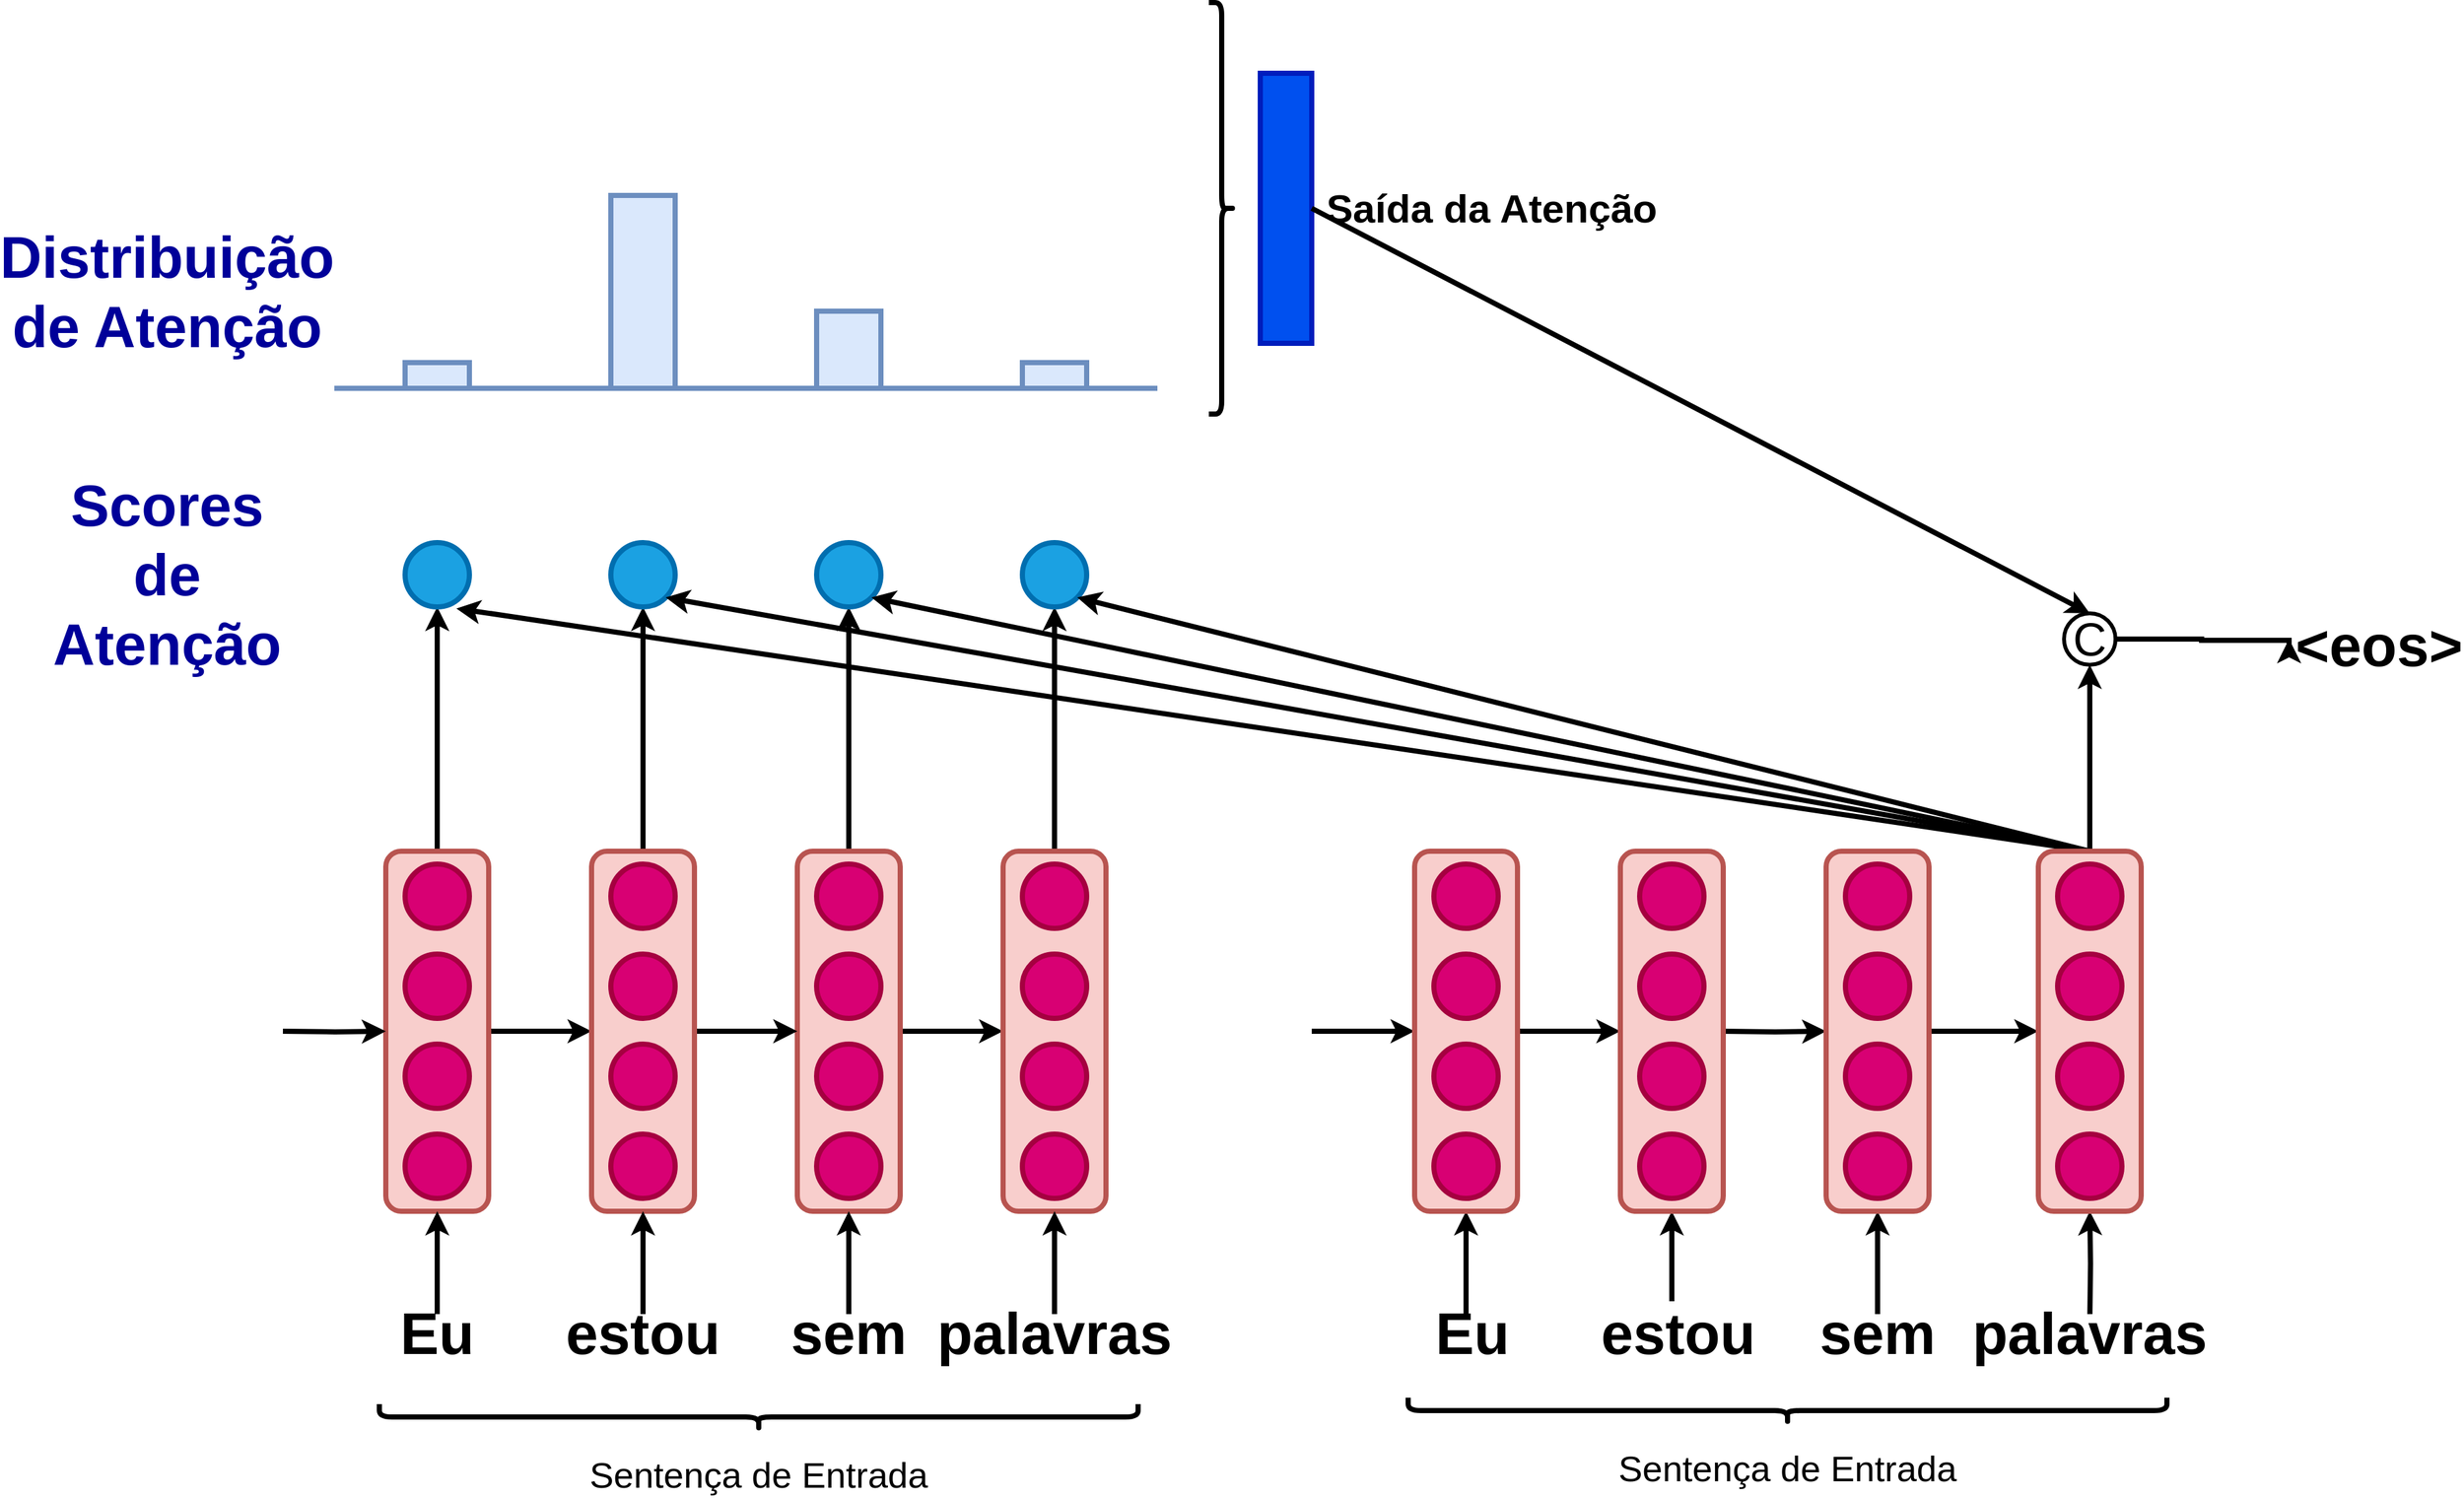 <mxfile version="24.7.16">
  <diagram name="Page-1" id="8au3yjPGq744FUfKGCbA">
    <mxGraphModel dx="2948" dy="2320" grid="1" gridSize="10" guides="1" tooltips="1" connect="1" arrows="1" fold="1" page="1" pageScale="1" pageWidth="850" pageHeight="1100" math="0" shadow="0">
      <root>
        <mxCell id="0" />
        <mxCell id="1" parent="0" />
        <mxCell id="XYr579Nh2tgdhDAdJk-7-1" style="edgeStyle=orthogonalEdgeStyle;rounded=0;orthogonalLoop=1;jettySize=auto;html=1;exitX=1;exitY=0.5;exitDx=0;exitDy=0;entryX=0;entryY=0.5;entryDx=0;entryDy=0;strokeWidth=4;" edge="1" parent="1" source="XYr579Nh2tgdhDAdJk-7-3" target="XYr579Nh2tgdhDAdJk-7-10">
          <mxGeometry relative="1" as="geometry" />
        </mxCell>
        <mxCell id="XYr579Nh2tgdhDAdJk-7-2" style="edgeStyle=orthogonalEdgeStyle;rounded=0;orthogonalLoop=1;jettySize=auto;html=1;exitX=0.5;exitY=0;exitDx=0;exitDy=0;entryX=0.5;entryY=1;entryDx=0;entryDy=0;strokeWidth=4;" edge="1" parent="1" source="XYr579Nh2tgdhDAdJk-7-3" target="XYr579Nh2tgdhDAdJk-7-55">
          <mxGeometry relative="1" as="geometry" />
        </mxCell>
        <mxCell id="XYr579Nh2tgdhDAdJk-7-3" value="" style="rounded=1;whiteSpace=wrap;html=1;fillColor=#f8cecc;strokeColor=#b85450;strokeWidth=4;" vertex="1" parent="1">
          <mxGeometry x="240" y="160" width="80" height="280" as="geometry" />
        </mxCell>
        <mxCell id="XYr579Nh2tgdhDAdJk-7-4" value="" style="ellipse;whiteSpace=wrap;html=1;aspect=fixed;fillColor=#d80073;strokeColor=#A50040;strokeWidth=4;fontColor=#ffffff;" vertex="1" parent="1">
          <mxGeometry x="255" y="170" width="50" height="50" as="geometry" />
        </mxCell>
        <mxCell id="XYr579Nh2tgdhDAdJk-7-5" value="" style="ellipse;whiteSpace=wrap;html=1;aspect=fixed;fillColor=#d80073;strokeColor=#A50040;strokeWidth=4;fontColor=#ffffff;" vertex="1" parent="1">
          <mxGeometry x="255" y="240" width="50" height="50" as="geometry" />
        </mxCell>
        <mxCell id="XYr579Nh2tgdhDAdJk-7-6" value="" style="ellipse;whiteSpace=wrap;html=1;aspect=fixed;fillColor=#d80073;strokeColor=#A50040;strokeWidth=4;fontColor=#ffffff;" vertex="1" parent="1">
          <mxGeometry x="255" y="310" width="50" height="50" as="geometry" />
        </mxCell>
        <mxCell id="XYr579Nh2tgdhDAdJk-7-7" value="" style="ellipse;whiteSpace=wrap;html=1;aspect=fixed;fillColor=#d80073;strokeColor=#A50040;strokeWidth=4;fontColor=#ffffff;" vertex="1" parent="1">
          <mxGeometry x="255" y="380" width="50" height="50" as="geometry" />
        </mxCell>
        <mxCell id="XYr579Nh2tgdhDAdJk-7-9" style="edgeStyle=orthogonalEdgeStyle;rounded=0;orthogonalLoop=1;jettySize=auto;html=1;exitX=0.5;exitY=0;exitDx=0;exitDy=0;strokeWidth=4;" edge="1" parent="1" source="XYr579Nh2tgdhDAdJk-7-10" target="XYr579Nh2tgdhDAdJk-7-56">
          <mxGeometry relative="1" as="geometry" />
        </mxCell>
        <mxCell id="XYr579Nh2tgdhDAdJk-7-10" value="" style="rounded=1;whiteSpace=wrap;html=1;fillColor=#f8cecc;strokeColor=#b85450;strokeWidth=4;" vertex="1" parent="1">
          <mxGeometry x="400" y="160" width="80" height="280" as="geometry" />
        </mxCell>
        <mxCell id="XYr579Nh2tgdhDAdJk-7-11" value="" style="ellipse;whiteSpace=wrap;html=1;aspect=fixed;fillColor=#d80073;strokeColor=#A50040;strokeWidth=4;fontColor=#ffffff;" vertex="1" parent="1">
          <mxGeometry x="415" y="170" width="50" height="50" as="geometry" />
        </mxCell>
        <mxCell id="XYr579Nh2tgdhDAdJk-7-12" value="" style="ellipse;whiteSpace=wrap;html=1;aspect=fixed;fillColor=#d80073;strokeColor=#A50040;strokeWidth=4;fontColor=#ffffff;" vertex="1" parent="1">
          <mxGeometry x="415" y="240" width="50" height="50" as="geometry" />
        </mxCell>
        <mxCell id="XYr579Nh2tgdhDAdJk-7-13" value="" style="ellipse;whiteSpace=wrap;html=1;aspect=fixed;fillColor=#d80073;strokeColor=#A50040;strokeWidth=4;fontColor=#ffffff;" vertex="1" parent="1">
          <mxGeometry x="415" y="310" width="50" height="50" as="geometry" />
        </mxCell>
        <mxCell id="XYr579Nh2tgdhDAdJk-7-14" value="" style="ellipse;whiteSpace=wrap;html=1;aspect=fixed;fillColor=#d80073;strokeColor=#A50040;strokeWidth=4;fontColor=#ffffff;" vertex="1" parent="1">
          <mxGeometry x="415" y="380" width="50" height="50" as="geometry" />
        </mxCell>
        <mxCell id="XYr579Nh2tgdhDAdJk-7-15" style="edgeStyle=orthogonalEdgeStyle;rounded=0;orthogonalLoop=1;jettySize=auto;html=1;entryX=0.5;entryY=1;entryDx=0;entryDy=0;strokeWidth=4;" edge="1" parent="1" source="XYr579Nh2tgdhDAdJk-7-16" target="XYr579Nh2tgdhDAdJk-7-3">
          <mxGeometry relative="1" as="geometry" />
        </mxCell>
        <mxCell id="XYr579Nh2tgdhDAdJk-7-16" value="sem" style="text;html=1;align=center;verticalAlign=middle;whiteSpace=wrap;rounded=0;fontStyle=1;fontSize=45;" vertex="1" parent="1">
          <mxGeometry x="250" y="520" width="60" height="30" as="geometry" />
        </mxCell>
        <mxCell id="XYr579Nh2tgdhDAdJk-7-17" style="edgeStyle=orthogonalEdgeStyle;rounded=0;orthogonalLoop=1;jettySize=auto;html=1;entryX=0.5;entryY=1;entryDx=0;entryDy=0;strokeWidth=4;" edge="1" parent="1" source="XYr579Nh2tgdhDAdJk-7-18" target="XYr579Nh2tgdhDAdJk-7-10">
          <mxGeometry relative="1" as="geometry" />
        </mxCell>
        <mxCell id="XYr579Nh2tgdhDAdJk-7-18" value="palavras" style="text;html=1;align=center;verticalAlign=middle;whiteSpace=wrap;rounded=0;fontStyle=1;fontSize=45;" vertex="1" parent="1">
          <mxGeometry x="410" y="520" width="60" height="30" as="geometry" />
        </mxCell>
        <mxCell id="XYr579Nh2tgdhDAdJk-7-20" style="edgeStyle=orthogonalEdgeStyle;rounded=0;orthogonalLoop=1;jettySize=auto;html=1;exitX=1;exitY=0.5;exitDx=0;exitDy=0;entryX=0;entryY=0.5;entryDx=0;entryDy=0;strokeWidth=4;" edge="1" parent="1">
          <mxGeometry relative="1" as="geometry">
            <mxPoint x="880" y="300" as="targetPoint" />
            <mxPoint x="800" y="300" as="sourcePoint" />
          </mxGeometry>
        </mxCell>
        <mxCell id="XYr579Nh2tgdhDAdJk-7-26" style="edgeStyle=orthogonalEdgeStyle;rounded=0;orthogonalLoop=1;jettySize=auto;html=1;entryX=0.5;entryY=1;entryDx=0;entryDy=0;strokeWidth=4;" edge="1" parent="1">
          <mxGeometry relative="1" as="geometry">
            <mxPoint x="760.0" y="520" as="sourcePoint" />
            <mxPoint x="760.0" y="440" as="targetPoint" />
          </mxGeometry>
        </mxCell>
        <mxCell id="XYr579Nh2tgdhDAdJk-7-28" style="edgeStyle=orthogonalEdgeStyle;rounded=0;orthogonalLoop=1;jettySize=auto;html=1;exitX=1;exitY=0.5;exitDx=0;exitDy=0;entryX=0;entryY=0.5;entryDx=0;entryDy=0;strokeWidth=4;" edge="1" parent="1">
          <mxGeometry relative="1" as="geometry">
            <mxPoint x="640.0" y="300" as="sourcePoint" />
            <mxPoint x="720.0" y="300" as="targetPoint" />
          </mxGeometry>
        </mxCell>
        <mxCell id="XYr579Nh2tgdhDAdJk-7-30" style="edgeStyle=orthogonalEdgeStyle;rounded=0;orthogonalLoop=1;jettySize=auto;html=1;exitX=1;exitY=0.5;exitDx=0;exitDy=0;entryX=0;entryY=0.5;entryDx=0;entryDy=0;strokeWidth=4;" edge="1" parent="1" source="XYr579Nh2tgdhDAdJk-7-32" target="XYr579Nh2tgdhDAdJk-7-39">
          <mxGeometry relative="1" as="geometry" />
        </mxCell>
        <mxCell id="XYr579Nh2tgdhDAdJk-7-31" style="edgeStyle=orthogonalEdgeStyle;rounded=0;orthogonalLoop=1;jettySize=auto;html=1;entryX=0.5;entryY=1;entryDx=0;entryDy=0;strokeWidth=4;" edge="1" parent="1" source="XYr579Nh2tgdhDAdJk-7-32" target="XYr579Nh2tgdhDAdJk-7-52">
          <mxGeometry relative="1" as="geometry" />
        </mxCell>
        <mxCell id="XYr579Nh2tgdhDAdJk-7-32" value="" style="rounded=1;whiteSpace=wrap;html=1;fillColor=#f8cecc;strokeColor=#b85450;strokeWidth=4;" vertex="1" parent="1">
          <mxGeometry x="-80" y="160" width="80" height="280" as="geometry" />
        </mxCell>
        <mxCell id="XYr579Nh2tgdhDAdJk-7-33" value="" style="ellipse;whiteSpace=wrap;html=1;aspect=fixed;fillColor=#d80073;strokeColor=#A50040;strokeWidth=4;fontColor=#ffffff;" vertex="1" parent="1">
          <mxGeometry x="-65" y="170" width="50" height="50" as="geometry" />
        </mxCell>
        <mxCell id="XYr579Nh2tgdhDAdJk-7-34" value="" style="ellipse;whiteSpace=wrap;html=1;aspect=fixed;fillColor=#d80073;strokeColor=#A50040;strokeWidth=4;fontColor=#ffffff;" vertex="1" parent="1">
          <mxGeometry x="-65" y="240" width="50" height="50" as="geometry" />
        </mxCell>
        <mxCell id="XYr579Nh2tgdhDAdJk-7-35" value="" style="ellipse;whiteSpace=wrap;html=1;aspect=fixed;fillColor=#d80073;strokeColor=#A50040;strokeWidth=4;fontColor=#ffffff;" vertex="1" parent="1">
          <mxGeometry x="-65" y="310" width="50" height="50" as="geometry" />
        </mxCell>
        <mxCell id="XYr579Nh2tgdhDAdJk-7-36" value="" style="ellipse;whiteSpace=wrap;html=1;aspect=fixed;fillColor=#d80073;strokeColor=#A50040;strokeWidth=4;fontColor=#ffffff;" vertex="1" parent="1">
          <mxGeometry x="-65" y="380" width="50" height="50" as="geometry" />
        </mxCell>
        <mxCell id="XYr579Nh2tgdhDAdJk-7-37" style="edgeStyle=orthogonalEdgeStyle;rounded=0;orthogonalLoop=1;jettySize=auto;html=1;exitX=1;exitY=0.5;exitDx=0;exitDy=0;entryX=0;entryY=0.5;entryDx=0;entryDy=0;strokeWidth=4;" edge="1" parent="1" source="XYr579Nh2tgdhDAdJk-7-39" target="XYr579Nh2tgdhDAdJk-7-3">
          <mxGeometry relative="1" as="geometry" />
        </mxCell>
        <mxCell id="XYr579Nh2tgdhDAdJk-7-38" style="edgeStyle=orthogonalEdgeStyle;rounded=0;orthogonalLoop=1;jettySize=auto;html=1;exitX=0.5;exitY=0;exitDx=0;exitDy=0;entryX=0.5;entryY=1;entryDx=0;entryDy=0;strokeWidth=4;" edge="1" parent="1" source="XYr579Nh2tgdhDAdJk-7-39" target="XYr579Nh2tgdhDAdJk-7-54">
          <mxGeometry relative="1" as="geometry" />
        </mxCell>
        <mxCell id="XYr579Nh2tgdhDAdJk-7-39" value="" style="rounded=1;whiteSpace=wrap;html=1;fillColor=#f8cecc;strokeColor=#b85450;strokeWidth=4;" vertex="1" parent="1">
          <mxGeometry x="80" y="160" width="80" height="280" as="geometry" />
        </mxCell>
        <mxCell id="XYr579Nh2tgdhDAdJk-7-40" value="" style="ellipse;whiteSpace=wrap;html=1;aspect=fixed;fillColor=#d80073;strokeColor=#A50040;strokeWidth=4;fontColor=#ffffff;" vertex="1" parent="1">
          <mxGeometry x="95" y="170" width="50" height="50" as="geometry" />
        </mxCell>
        <mxCell id="XYr579Nh2tgdhDAdJk-7-41" value="" style="ellipse;whiteSpace=wrap;html=1;aspect=fixed;fillColor=#d80073;strokeColor=#A50040;strokeWidth=4;fontColor=#ffffff;" vertex="1" parent="1">
          <mxGeometry x="95" y="240" width="50" height="50" as="geometry" />
        </mxCell>
        <mxCell id="XYr579Nh2tgdhDAdJk-7-42" value="" style="ellipse;whiteSpace=wrap;html=1;aspect=fixed;fillColor=#d80073;strokeColor=#A50040;strokeWidth=4;fontColor=#ffffff;" vertex="1" parent="1">
          <mxGeometry x="95" y="310" width="50" height="50" as="geometry" />
        </mxCell>
        <mxCell id="XYr579Nh2tgdhDAdJk-7-43" value="" style="ellipse;whiteSpace=wrap;html=1;aspect=fixed;fillColor=#d80073;strokeColor=#A50040;strokeWidth=4;fontColor=#ffffff;" vertex="1" parent="1">
          <mxGeometry x="95" y="380" width="50" height="50" as="geometry" />
        </mxCell>
        <mxCell id="XYr579Nh2tgdhDAdJk-7-44" style="edgeStyle=orthogonalEdgeStyle;rounded=0;orthogonalLoop=1;jettySize=auto;html=1;entryX=0.5;entryY=1;entryDx=0;entryDy=0;strokeWidth=4;" edge="1" parent="1" source="XYr579Nh2tgdhDAdJk-7-45" target="XYr579Nh2tgdhDAdJk-7-32">
          <mxGeometry relative="1" as="geometry" />
        </mxCell>
        <mxCell id="XYr579Nh2tgdhDAdJk-7-45" value="Eu" style="text;html=1;align=center;verticalAlign=middle;whiteSpace=wrap;rounded=0;fontStyle=1;fontSize=45;" vertex="1" parent="1">
          <mxGeometry x="-70" y="520" width="60" height="30" as="geometry" />
        </mxCell>
        <mxCell id="XYr579Nh2tgdhDAdJk-7-46" style="edgeStyle=orthogonalEdgeStyle;rounded=0;orthogonalLoop=1;jettySize=auto;html=1;entryX=0.5;entryY=1;entryDx=0;entryDy=0;strokeWidth=4;" edge="1" parent="1" source="XYr579Nh2tgdhDAdJk-7-47" target="XYr579Nh2tgdhDAdJk-7-39">
          <mxGeometry relative="1" as="geometry" />
        </mxCell>
        <mxCell id="XYr579Nh2tgdhDAdJk-7-47" value="estou" style="text;html=1;align=center;verticalAlign=middle;whiteSpace=wrap;rounded=0;fontStyle=1;fontSize=45;" vertex="1" parent="1">
          <mxGeometry x="90" y="520" width="60" height="30" as="geometry" />
        </mxCell>
        <mxCell id="XYr579Nh2tgdhDAdJk-7-48" value="" style="shape=curlyBracket;whiteSpace=wrap;html=1;rounded=1;labelPosition=left;verticalLabelPosition=middle;align=right;verticalAlign=middle;rotation=-90;strokeWidth=4;" vertex="1" parent="1">
          <mxGeometry x="200" y="305" width="20" height="590" as="geometry" />
        </mxCell>
        <mxCell id="XYr579Nh2tgdhDAdJk-7-49" value="Sentença de Entrada" style="text;html=1;align=center;verticalAlign=middle;whiteSpace=wrap;rounded=0;fontSize=28;" vertex="1" parent="1">
          <mxGeometry x="50" y="630" width="320" height="30" as="geometry" />
        </mxCell>
        <mxCell id="XYr579Nh2tgdhDAdJk-7-52" value="" style="ellipse;whiteSpace=wrap;html=1;aspect=fixed;fillColor=#1ba1e2;strokeColor=#006EAF;strokeWidth=4;fontColor=#ffffff;" vertex="1" parent="1">
          <mxGeometry x="-65" y="-80" width="50" height="50" as="geometry" />
        </mxCell>
        <mxCell id="XYr579Nh2tgdhDAdJk-7-53" value="" style="endArrow=classic;html=1;rounded=0;entryX=0.798;entryY=1.024;entryDx=0;entryDy=0;entryPerimeter=0;strokeWidth=4;exitX=0.5;exitY=0;exitDx=0;exitDy=0;" edge="1" parent="1" source="XYr579Nh2tgdhDAdJk-7-121" target="XYr579Nh2tgdhDAdJk-7-52">
          <mxGeometry width="50" height="50" relative="1" as="geometry">
            <mxPoint x="710" y="100" as="sourcePoint" />
            <mxPoint x="330" y="180" as="targetPoint" />
          </mxGeometry>
        </mxCell>
        <mxCell id="XYr579Nh2tgdhDAdJk-7-54" value="" style="ellipse;whiteSpace=wrap;html=1;aspect=fixed;fillColor=#1ba1e2;strokeColor=#006EAF;strokeWidth=4;fontColor=#ffffff;" vertex="1" parent="1">
          <mxGeometry x="95" y="-80" width="50" height="50" as="geometry" />
        </mxCell>
        <mxCell id="XYr579Nh2tgdhDAdJk-7-55" value="" style="ellipse;whiteSpace=wrap;html=1;aspect=fixed;fillColor=#1ba1e2;strokeColor=#006EAF;strokeWidth=4;fontColor=#ffffff;" vertex="1" parent="1">
          <mxGeometry x="255" y="-80" width="50" height="50" as="geometry" />
        </mxCell>
        <mxCell id="XYr579Nh2tgdhDAdJk-7-56" value="" style="ellipse;whiteSpace=wrap;html=1;aspect=fixed;fillColor=#1ba1e2;strokeColor=#006EAF;strokeWidth=4;fontColor=#ffffff;" vertex="1" parent="1">
          <mxGeometry x="415" y="-80" width="50" height="50" as="geometry" />
        </mxCell>
        <mxCell id="XYr579Nh2tgdhDAdJk-7-57" value="" style="endArrow=classic;html=1;rounded=0;entryX=1;entryY=1;entryDx=0;entryDy=0;strokeWidth=4;exitX=0.5;exitY=0;exitDx=0;exitDy=0;" edge="1" parent="1" source="XYr579Nh2tgdhDAdJk-7-121" target="XYr579Nh2tgdhDAdJk-7-54">
          <mxGeometry width="50" height="50" relative="1" as="geometry">
            <mxPoint x="710" y="80" as="sourcePoint" />
            <mxPoint x="-15" y="-19" as="targetPoint" />
          </mxGeometry>
        </mxCell>
        <mxCell id="XYr579Nh2tgdhDAdJk-7-58" value="" style="endArrow=classic;html=1;rounded=0;entryX=1;entryY=1;entryDx=0;entryDy=0;strokeWidth=4;exitX=0.5;exitY=0;exitDx=0;exitDy=0;" edge="1" parent="1" source="XYr579Nh2tgdhDAdJk-7-121" target="XYr579Nh2tgdhDAdJk-7-55">
          <mxGeometry width="50" height="50" relative="1" as="geometry">
            <mxPoint x="740" y="70" as="sourcePoint" />
            <mxPoint x="-5" y="-9" as="targetPoint" />
          </mxGeometry>
        </mxCell>
        <mxCell id="XYr579Nh2tgdhDAdJk-7-59" value="" style="endArrow=classic;html=1;rounded=0;entryX=1;entryY=1;entryDx=0;entryDy=0;strokeWidth=4;exitX=0.5;exitY=0;exitDx=0;exitDy=0;" edge="1" parent="1" source="XYr579Nh2tgdhDAdJk-7-121" target="XYr579Nh2tgdhDAdJk-7-56">
          <mxGeometry width="50" height="50" relative="1" as="geometry">
            <mxPoint x="960" y="10" as="sourcePoint" />
            <mxPoint x="470" y="-30" as="targetPoint" />
            <Array as="points" />
          </mxGeometry>
        </mxCell>
        <mxCell id="XYr579Nh2tgdhDAdJk-7-60" value="Scores&lt;div&gt;de Atenção&lt;/div&gt;" style="text;html=1;align=center;verticalAlign=middle;whiteSpace=wrap;rounded=0;fontColor=#000099;fontStyle=1;fontSize=45;" vertex="1" parent="1">
          <mxGeometry x="-290" y="-70" width="80" height="30" as="geometry" />
        </mxCell>
        <mxCell id="XYr579Nh2tgdhDAdJk-7-61" value="" style="endArrow=none;html=1;rounded=0;fillColor=#dae8fc;strokeColor=#6c8ebf;strokeWidth=4;" edge="1" parent="1">
          <mxGeometry width="50" height="50" relative="1" as="geometry">
            <mxPoint x="-120" y="-200" as="sourcePoint" />
            <mxPoint x="520" y="-200" as="targetPoint" />
          </mxGeometry>
        </mxCell>
        <mxCell id="XYr579Nh2tgdhDAdJk-7-62" value="" style="rounded=0;whiteSpace=wrap;html=1;fillColor=#dae8fc;strokeColor=#6c8ebf;strokeWidth=4;" vertex="1" parent="1">
          <mxGeometry x="-65" y="-220" width="50" height="20" as="geometry" />
        </mxCell>
        <mxCell id="XYr579Nh2tgdhDAdJk-7-63" value="" style="rounded=0;whiteSpace=wrap;html=1;fillColor=#dae8fc;strokeColor=#6c8ebf;strokeWidth=4;" vertex="1" parent="1">
          <mxGeometry x="95" y="-350" width="50" height="150" as="geometry" />
        </mxCell>
        <mxCell id="XYr579Nh2tgdhDAdJk-7-64" value="" style="rounded=0;whiteSpace=wrap;html=1;fillColor=#dae8fc;strokeColor=#6c8ebf;strokeWidth=4;" vertex="1" parent="1">
          <mxGeometry x="255" y="-260" width="50" height="60" as="geometry" />
        </mxCell>
        <mxCell id="XYr579Nh2tgdhDAdJk-7-65" value="" style="rounded=0;whiteSpace=wrap;html=1;fillColor=#dae8fc;strokeColor=#6c8ebf;strokeWidth=4;" vertex="1" parent="1">
          <mxGeometry x="415" y="-220" width="50" height="20" as="geometry" />
        </mxCell>
        <mxCell id="XYr579Nh2tgdhDAdJk-7-66" value="&lt;div&gt;Distribuição&lt;/div&gt;&lt;div&gt;de Atenção&lt;/div&gt;" style="text;html=1;align=center;verticalAlign=middle;whiteSpace=wrap;rounded=0;fontColor=#000099;fontStyle=1;fontSize=45;" vertex="1" parent="1">
          <mxGeometry x="-290" y="-290" width="80" height="30" as="geometry" />
        </mxCell>
        <mxCell id="XYr579Nh2tgdhDAdJk-7-67" value="Saída da Atenção" style="text;html=1;align=center;verticalAlign=middle;whiteSpace=wrap;rounded=0;fontSize=31;fontStyle=1" vertex="1" parent="1">
          <mxGeometry x="580" y="-355" width="400" height="30" as="geometry" />
        </mxCell>
        <mxCell id="XYr579Nh2tgdhDAdJk-7-68" value="" style="rounded=0;whiteSpace=wrap;html=1;fillColor=#0050ef;fontColor=#ffffff;strokeColor=#001DBC;strokeWidth=4;" vertex="1" parent="1">
          <mxGeometry x="600" y="-445" width="40" height="210" as="geometry" />
        </mxCell>
        <mxCell id="XYr579Nh2tgdhDAdJk-7-69" value="" style="shape=curlyBracket;whiteSpace=wrap;html=1;rounded=1;labelPosition=left;verticalLabelPosition=middle;align=right;verticalAlign=middle;rotation=-180;strokeWidth=4;" vertex="1" parent="1">
          <mxGeometry x="560" y="-500" width="20" height="320" as="geometry" />
        </mxCell>
        <mxCell id="XYr579Nh2tgdhDAdJk-7-70" value="" style="endArrow=classic;html=1;rounded=0;exitX=1;exitY=0.5;exitDx=0;exitDy=0;entryX=0.5;entryY=0;entryDx=0;entryDy=0;strokeWidth=4;" edge="1" parent="1" source="XYr579Nh2tgdhDAdJk-7-68" target="XYr579Nh2tgdhDAdJk-7-72">
          <mxGeometry width="50" height="50" relative="1" as="geometry">
            <mxPoint x="600" y="-140" as="sourcePoint" />
            <mxPoint x="760" y="-220" as="targetPoint" />
          </mxGeometry>
        </mxCell>
        <mxCell id="XYr579Nh2tgdhDAdJk-7-71" style="edgeStyle=orthogonalEdgeStyle;rounded=0;orthogonalLoop=1;jettySize=auto;html=1;exitX=1;exitY=0.5;exitDx=0;exitDy=0;strokeWidth=4;" edge="1" parent="1" source="XYr579Nh2tgdhDAdJk-7-72">
          <mxGeometry relative="1" as="geometry">
            <mxPoint x="1400" y="-5" as="targetPoint" />
            <Array as="points">
              <mxPoint x="1332" y="-5" />
              <mxPoint x="1400" y="-4" />
            </Array>
          </mxGeometry>
        </mxCell>
        <mxCell id="XYr579Nh2tgdhDAdJk-7-72" value="C" style="ellipse;whiteSpace=wrap;html=1;aspect=fixed;fontSize=36;strokeWidth=3;" vertex="1" parent="1">
          <mxGeometry x="1225" y="-25" width="40" height="40" as="geometry" />
        </mxCell>
        <mxCell id="XYr579Nh2tgdhDAdJk-7-75" style="edgeStyle=orthogonalEdgeStyle;rounded=0;orthogonalLoop=1;jettySize=auto;html=1;entryX=0;entryY=0.5;entryDx=0;entryDy=0;strokeWidth=4;" edge="1" parent="1" target="XYr579Nh2tgdhDAdJk-7-116">
          <mxGeometry relative="1" as="geometry">
            <mxPoint x="960" y="300.0" as="sourcePoint" />
            <mxPoint x="1080" y="300" as="targetPoint" />
          </mxGeometry>
        </mxCell>
        <mxCell id="XYr579Nh2tgdhDAdJk-7-82" style="edgeStyle=orthogonalEdgeStyle;rounded=0;orthogonalLoop=1;jettySize=auto;html=1;strokeWidth=4;" edge="1" parent="1">
          <mxGeometry relative="1" as="geometry">
            <mxPoint x="920" y="510" as="sourcePoint" />
            <mxPoint x="920" y="440" as="targetPoint" />
          </mxGeometry>
        </mxCell>
        <mxCell id="XYr579Nh2tgdhDAdJk-7-86" style="edgeStyle=orthogonalEdgeStyle;rounded=0;orthogonalLoop=1;jettySize=auto;html=1;exitX=1;exitY=0.5;exitDx=0;exitDy=0;entryX=0;entryY=0.5;entryDx=0;entryDy=0;strokeWidth=4;" edge="1" parent="1">
          <mxGeometry relative="1" as="geometry">
            <mxPoint x="1205" y="300" as="targetPoint" />
            <mxPoint x="1120" y="300" as="sourcePoint" />
          </mxGeometry>
        </mxCell>
        <mxCell id="XYr579Nh2tgdhDAdJk-7-99" style="edgeStyle=orthogonalEdgeStyle;rounded=0;orthogonalLoop=1;jettySize=auto;html=1;strokeWidth=4;" edge="1" parent="1">
          <mxGeometry relative="1" as="geometry">
            <mxPoint x="1080" y="520" as="sourcePoint" />
            <mxPoint x="1080" y="440" as="targetPoint" />
          </mxGeometry>
        </mxCell>
        <mxCell id="XYr579Nh2tgdhDAdJk-7-101" style="edgeStyle=orthogonalEdgeStyle;rounded=0;orthogonalLoop=1;jettySize=auto;html=1;strokeWidth=4;" edge="1" parent="1">
          <mxGeometry relative="1" as="geometry">
            <mxPoint x="1245.091" y="520" as="sourcePoint" />
            <mxPoint x="1245" y="440" as="targetPoint" />
          </mxGeometry>
        </mxCell>
        <mxCell id="XYr579Nh2tgdhDAdJk-7-105" value="&amp;lt;eos&amp;gt;" style="text;html=1;align=center;verticalAlign=middle;whiteSpace=wrap;rounded=0;fontStyle=1;fontSize=45;" vertex="1" parent="1">
          <mxGeometry x="1440" y="-15" width="60" height="30" as="geometry" />
        </mxCell>
        <mxCell id="XYr579Nh2tgdhDAdJk-7-106" value="" style="rounded=1;whiteSpace=wrap;html=1;fillColor=#f8cecc;strokeColor=#b85450;strokeWidth=4;" vertex="1" parent="1">
          <mxGeometry x="720" y="160" width="80" height="280" as="geometry" />
        </mxCell>
        <mxCell id="XYr579Nh2tgdhDAdJk-7-107" value="" style="ellipse;whiteSpace=wrap;html=1;aspect=fixed;fillColor=#d80073;strokeColor=#A50040;strokeWidth=4;fontColor=#ffffff;" vertex="1" parent="1">
          <mxGeometry x="735" y="170" width="50" height="50" as="geometry" />
        </mxCell>
        <mxCell id="XYr579Nh2tgdhDAdJk-7-108" value="" style="ellipse;whiteSpace=wrap;html=1;aspect=fixed;fillColor=#d80073;strokeColor=#A50040;strokeWidth=4;fontColor=#ffffff;" vertex="1" parent="1">
          <mxGeometry x="735" y="240" width="50" height="50" as="geometry" />
        </mxCell>
        <mxCell id="XYr579Nh2tgdhDAdJk-7-109" value="" style="ellipse;whiteSpace=wrap;html=1;aspect=fixed;fillColor=#d80073;strokeColor=#A50040;strokeWidth=4;fontColor=#ffffff;" vertex="1" parent="1">
          <mxGeometry x="735" y="310" width="50" height="50" as="geometry" />
        </mxCell>
        <mxCell id="XYr579Nh2tgdhDAdJk-7-110" value="" style="ellipse;whiteSpace=wrap;html=1;aspect=fixed;fillColor=#d80073;strokeColor=#A50040;strokeWidth=4;fontColor=#ffffff;" vertex="1" parent="1">
          <mxGeometry x="735" y="380" width="50" height="50" as="geometry" />
        </mxCell>
        <mxCell id="XYr579Nh2tgdhDAdJk-7-111" value="" style="rounded=1;whiteSpace=wrap;html=1;fillColor=#f8cecc;strokeColor=#b85450;strokeWidth=4;" vertex="1" parent="1">
          <mxGeometry x="880" y="160" width="80" height="280" as="geometry" />
        </mxCell>
        <mxCell id="XYr579Nh2tgdhDAdJk-7-112" value="" style="ellipse;whiteSpace=wrap;html=1;aspect=fixed;fillColor=#d80073;strokeColor=#A50040;strokeWidth=4;fontColor=#ffffff;" vertex="1" parent="1">
          <mxGeometry x="895" y="170" width="50" height="50" as="geometry" />
        </mxCell>
        <mxCell id="XYr579Nh2tgdhDAdJk-7-113" value="" style="ellipse;whiteSpace=wrap;html=1;aspect=fixed;fillColor=#d80073;strokeColor=#A50040;strokeWidth=4;fontColor=#ffffff;" vertex="1" parent="1">
          <mxGeometry x="895" y="240" width="50" height="50" as="geometry" />
        </mxCell>
        <mxCell id="XYr579Nh2tgdhDAdJk-7-114" value="" style="ellipse;whiteSpace=wrap;html=1;aspect=fixed;fillColor=#d80073;strokeColor=#A50040;strokeWidth=4;fontColor=#ffffff;" vertex="1" parent="1">
          <mxGeometry x="895" y="310" width="50" height="50" as="geometry" />
        </mxCell>
        <mxCell id="XYr579Nh2tgdhDAdJk-7-115" value="" style="ellipse;whiteSpace=wrap;html=1;aspect=fixed;fillColor=#d80073;strokeColor=#A50040;strokeWidth=4;fontColor=#ffffff;" vertex="1" parent="1">
          <mxGeometry x="895" y="380" width="50" height="50" as="geometry" />
        </mxCell>
        <mxCell id="XYr579Nh2tgdhDAdJk-7-116" value="" style="rounded=1;whiteSpace=wrap;html=1;fillColor=#f8cecc;strokeColor=#b85450;strokeWidth=4;" vertex="1" parent="1">
          <mxGeometry x="1040" y="160" width="80" height="280" as="geometry" />
        </mxCell>
        <mxCell id="XYr579Nh2tgdhDAdJk-7-117" value="" style="ellipse;whiteSpace=wrap;html=1;aspect=fixed;fillColor=#d80073;strokeColor=#A50040;strokeWidth=4;fontColor=#ffffff;" vertex="1" parent="1">
          <mxGeometry x="1055" y="170" width="50" height="50" as="geometry" />
        </mxCell>
        <mxCell id="XYr579Nh2tgdhDAdJk-7-118" value="" style="ellipse;whiteSpace=wrap;html=1;aspect=fixed;fillColor=#d80073;strokeColor=#A50040;strokeWidth=4;fontColor=#ffffff;" vertex="1" parent="1">
          <mxGeometry x="1055" y="240" width="50" height="50" as="geometry" />
        </mxCell>
        <mxCell id="XYr579Nh2tgdhDAdJk-7-119" value="" style="ellipse;whiteSpace=wrap;html=1;aspect=fixed;fillColor=#d80073;strokeColor=#A50040;strokeWidth=4;fontColor=#ffffff;" vertex="1" parent="1">
          <mxGeometry x="1055" y="310" width="50" height="50" as="geometry" />
        </mxCell>
        <mxCell id="XYr579Nh2tgdhDAdJk-7-120" value="" style="ellipse;whiteSpace=wrap;html=1;aspect=fixed;fillColor=#d80073;strokeColor=#A50040;strokeWidth=4;fontColor=#ffffff;" vertex="1" parent="1">
          <mxGeometry x="1055" y="380" width="50" height="50" as="geometry" />
        </mxCell>
        <mxCell id="XYr579Nh2tgdhDAdJk-7-139" style="edgeStyle=orthogonalEdgeStyle;rounded=0;orthogonalLoop=1;jettySize=auto;html=1;exitX=0.5;exitY=0;exitDx=0;exitDy=0;entryX=0.5;entryY=1;entryDx=0;entryDy=0;strokeWidth=4;" edge="1" parent="1" source="XYr579Nh2tgdhDAdJk-7-121" target="XYr579Nh2tgdhDAdJk-7-72">
          <mxGeometry relative="1" as="geometry" />
        </mxCell>
        <mxCell id="XYr579Nh2tgdhDAdJk-7-121" value="" style="rounded=1;whiteSpace=wrap;html=1;fillColor=#f8cecc;strokeColor=#b85450;strokeWidth=4;" vertex="1" parent="1">
          <mxGeometry x="1205" y="160" width="80" height="280" as="geometry" />
        </mxCell>
        <mxCell id="XYr579Nh2tgdhDAdJk-7-122" value="" style="ellipse;whiteSpace=wrap;html=1;aspect=fixed;fillColor=#d80073;strokeColor=#A50040;strokeWidth=4;fontColor=#ffffff;" vertex="1" parent="1">
          <mxGeometry x="1220" y="170" width="50" height="50" as="geometry" />
        </mxCell>
        <mxCell id="XYr579Nh2tgdhDAdJk-7-123" value="" style="ellipse;whiteSpace=wrap;html=1;aspect=fixed;fillColor=#d80073;strokeColor=#A50040;strokeWidth=4;fontColor=#ffffff;" vertex="1" parent="1">
          <mxGeometry x="1220" y="240" width="50" height="50" as="geometry" />
        </mxCell>
        <mxCell id="XYr579Nh2tgdhDAdJk-7-124" value="" style="ellipse;whiteSpace=wrap;html=1;aspect=fixed;fillColor=#d80073;strokeColor=#A50040;strokeWidth=4;fontColor=#ffffff;" vertex="1" parent="1">
          <mxGeometry x="1220" y="310" width="50" height="50" as="geometry" />
        </mxCell>
        <mxCell id="XYr579Nh2tgdhDAdJk-7-125" value="" style="ellipse;whiteSpace=wrap;html=1;aspect=fixed;fillColor=#d80073;strokeColor=#A50040;strokeWidth=4;fontColor=#ffffff;" vertex="1" parent="1">
          <mxGeometry x="1220" y="380" width="50" height="50" as="geometry" />
        </mxCell>
        <mxCell id="XYr579Nh2tgdhDAdJk-7-126" value="sem" style="text;html=1;align=center;verticalAlign=middle;whiteSpace=wrap;rounded=0;fontStyle=1;fontSize=45;" vertex="1" parent="1">
          <mxGeometry x="1050" y="520" width="60" height="30" as="geometry" />
        </mxCell>
        <mxCell id="XYr579Nh2tgdhDAdJk-7-127" value="palavras" style="text;html=1;align=center;verticalAlign=middle;whiteSpace=wrap;rounded=0;fontStyle=1;fontSize=45;" vertex="1" parent="1">
          <mxGeometry x="1215" y="520" width="60" height="30" as="geometry" />
        </mxCell>
        <mxCell id="XYr579Nh2tgdhDAdJk-7-128" value="Eu" style="text;html=1;align=center;verticalAlign=middle;whiteSpace=wrap;rounded=0;fontStyle=1;fontSize=45;" vertex="1" parent="1">
          <mxGeometry x="735" y="520" width="60" height="30" as="geometry" />
        </mxCell>
        <mxCell id="XYr579Nh2tgdhDAdJk-7-129" value="estou" style="text;html=1;align=center;verticalAlign=middle;whiteSpace=wrap;rounded=0;fontStyle=1;fontSize=45;" vertex="1" parent="1">
          <mxGeometry x="895" y="520" width="60" height="30" as="geometry" />
        </mxCell>
        <mxCell id="XYr579Nh2tgdhDAdJk-7-132" style="edgeStyle=orthogonalEdgeStyle;rounded=0;orthogonalLoop=1;jettySize=auto;html=1;exitX=0.5;exitY=1;exitDx=0;exitDy=0;" edge="1" parent="1" source="XYr579Nh2tgdhDAdJk-7-126" target="XYr579Nh2tgdhDAdJk-7-126">
          <mxGeometry relative="1" as="geometry" />
        </mxCell>
        <mxCell id="XYr579Nh2tgdhDAdJk-7-136" style="edgeStyle=orthogonalEdgeStyle;rounded=0;orthogonalLoop=1;jettySize=auto;html=1;strokeWidth=4;entryX=0;entryY=0.5;entryDx=0;entryDy=0;" edge="1" parent="1" target="XYr579Nh2tgdhDAdJk-7-32">
          <mxGeometry relative="1" as="geometry">
            <mxPoint x="-160" y="300" as="sourcePoint" />
            <mxPoint x="-160" y="370" as="targetPoint" />
          </mxGeometry>
        </mxCell>
        <mxCell id="XYr579Nh2tgdhDAdJk-7-137" value="" style="shape=curlyBracket;whiteSpace=wrap;html=1;rounded=1;labelPosition=left;verticalLabelPosition=middle;align=right;verticalAlign=middle;rotation=-90;strokeWidth=4;" vertex="1" parent="1">
          <mxGeometry x="1000" y="300" width="20" height="590" as="geometry" />
        </mxCell>
        <mxCell id="XYr579Nh2tgdhDAdJk-7-138" value="Sentença de Entrada" style="text;html=1;align=center;verticalAlign=middle;whiteSpace=wrap;rounded=0;fontSize=28;" vertex="1" parent="1">
          <mxGeometry x="850" y="625" width="320" height="30" as="geometry" />
        </mxCell>
      </root>
    </mxGraphModel>
  </diagram>
</mxfile>
